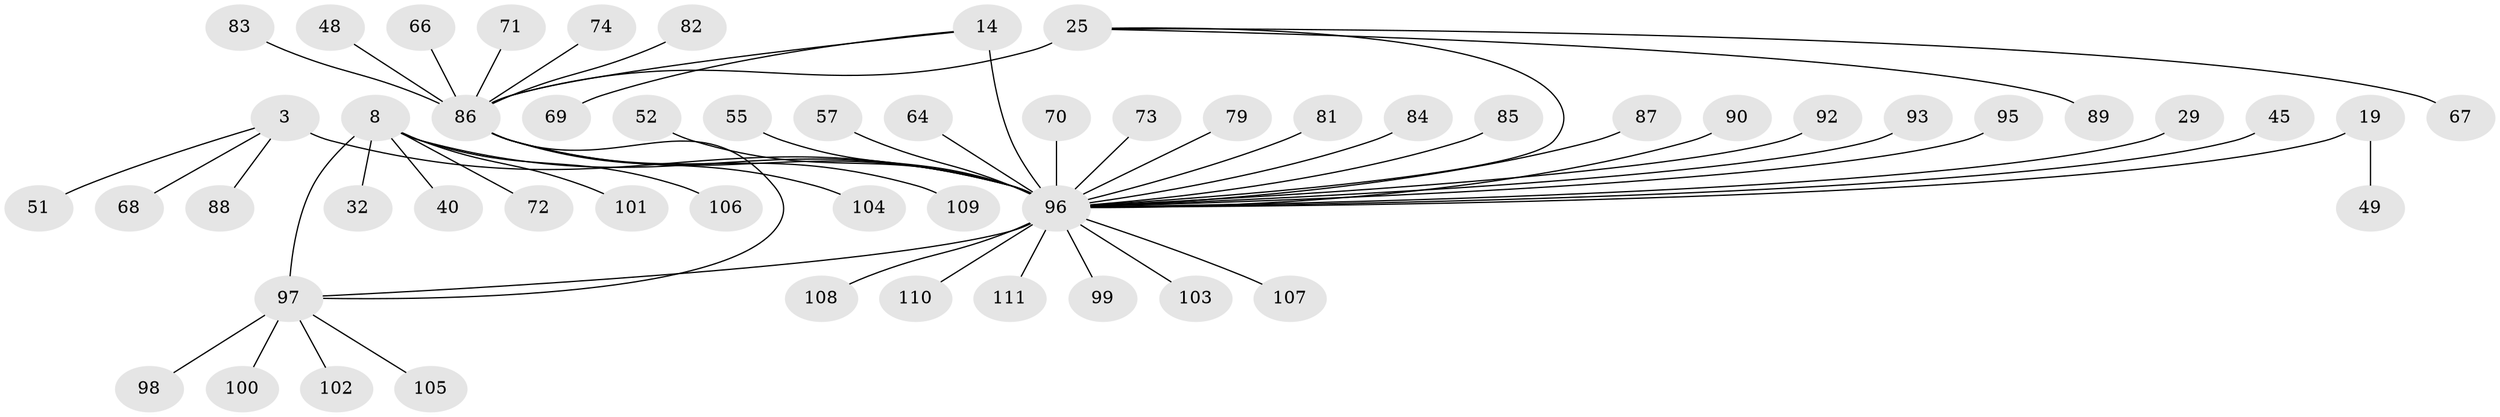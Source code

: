 // original degree distribution, {8: 0.05405405405405406, 6: 0.018018018018018018, 5: 0.05405405405405406, 9: 0.018018018018018018, 10: 0.02702702702702703, 7: 0.02702702702702703, 11: 0.009009009009009009, 12: 0.018018018018018018, 1: 0.6036036036036037, 4: 0.018018018018018018, 2: 0.14414414414414414, 3: 0.009009009009009009}
// Generated by graph-tools (version 1.1) at 2025/57/03/04/25 21:57:41]
// undirected, 55 vertices, 58 edges
graph export_dot {
graph [start="1"]
  node [color=gray90,style=filled];
  3 [super="+2"];
  8 [super="+7"];
  14 [super="+11"];
  19 [super="+18"];
  25 [super="+24"];
  29;
  32;
  40;
  45;
  48;
  49;
  51;
  52;
  55;
  57;
  64;
  66 [super="+42"];
  67 [super="+65"];
  68;
  69;
  70 [super="+60"];
  71;
  72 [super="+43"];
  73;
  74;
  79;
  81;
  82;
  83 [super="+46"];
  84 [super="+33"];
  85;
  86 [super="+77+23+27"];
  87;
  88;
  89;
  90;
  92 [super="+61"];
  93;
  95;
  96 [super="+31+37+75+47+54+63+78+80"];
  97 [super="+10+28+30+39+50+91+94"];
  98 [super="+53"];
  99;
  100;
  101;
  102;
  103;
  104;
  105;
  106 [super="+76"];
  107;
  108;
  109;
  110;
  111;
  3 -- 68;
  3 -- 51;
  3 -- 88;
  3 -- 96 [weight=6];
  8 -- 32;
  8 -- 40;
  8 -- 101;
  8 -- 72;
  8 -- 106;
  8 -- 97 [weight=6];
  8 -- 96 [weight=2];
  14 -- 69;
  14 -- 86;
  14 -- 96 [weight=8];
  19 -- 49;
  19 -- 96 [weight=8];
  25 -- 67;
  25 -- 86 [weight=6];
  25 -- 89;
  25 -- 96;
  29 -- 96;
  45 -- 96;
  48 -- 86;
  52 -- 96;
  55 -- 96;
  57 -- 96;
  64 -- 96;
  66 -- 86;
  70 -- 96;
  71 -- 86;
  73 -- 96;
  74 -- 86;
  79 -- 96;
  81 -- 96;
  82 -- 86;
  83 -- 86;
  84 -- 96;
  85 -- 96;
  86 -- 96 [weight=4];
  86 -- 104;
  86 -- 109;
  86 -- 97;
  87 -- 96;
  90 -- 96;
  92 -- 96;
  93 -- 96;
  95 -- 96;
  96 -- 97;
  96 -- 108;
  96 -- 110;
  96 -- 99;
  96 -- 103;
  96 -- 107;
  96 -- 111;
  97 -- 98;
  97 -- 100;
  97 -- 102;
  97 -- 105;
}
